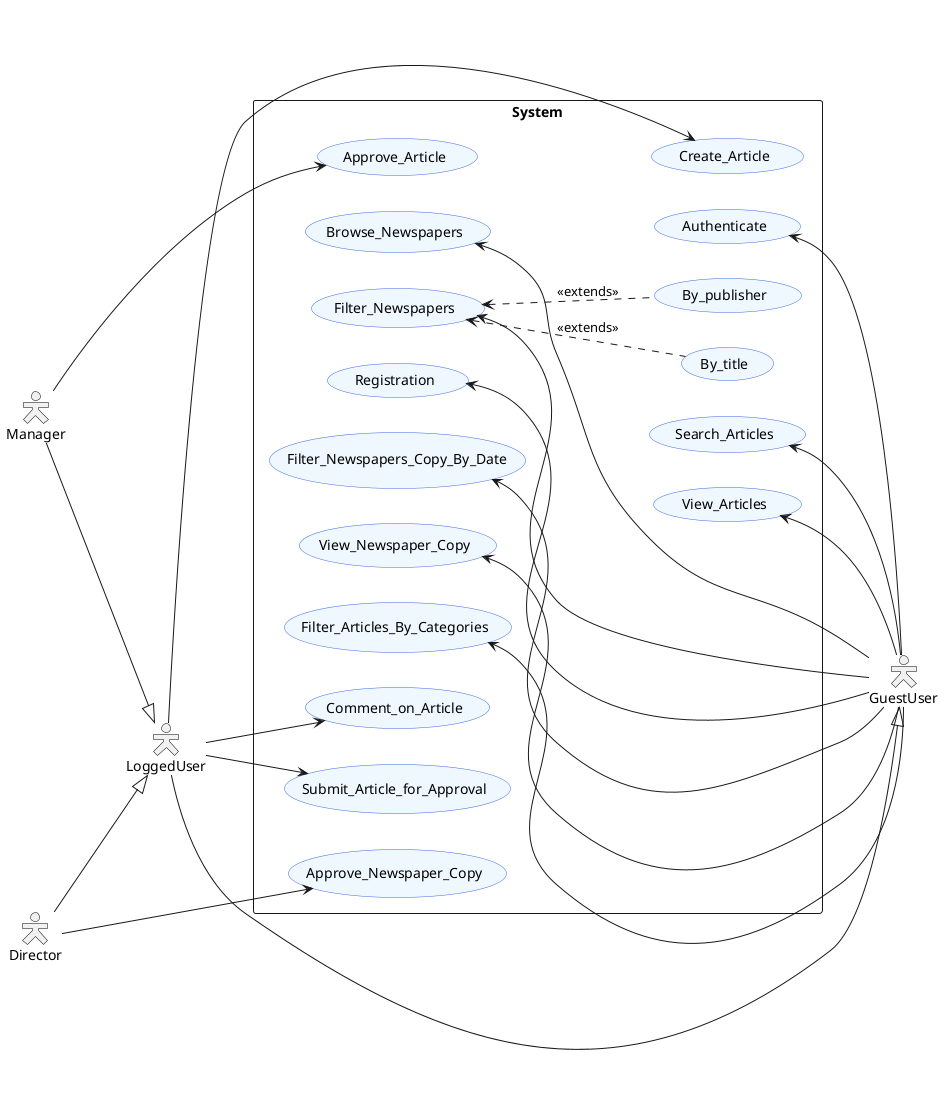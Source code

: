 @startuml Newspaper
skinparam actorStyle Hollow
skinparam actorBorderColor black
skinparam actorFontColor black
skinparam useCaseBackgroundColor AliceBlue
skinparam useCaseBorderColor RoyalBlue
skinparam useCaseFontColor black
skinparam useCaseFontSize 14

actor GuestUser
actor LoggedUser
actor Manager
actor Director
left to right direction

rectangle System {
  usecase Create_Article
  usecase Filter_Newspapers_Copy_By_Date
  usecase Filter_Articles_By_Categories
  usecase Approve_Article
  usecase Authenticate
  usecase Registration
  usecase Browse_Newspapers
  usecase Filter_Newspapers
  usecase View_Newspaper_Copy
  usecase Search_Articles
  usecase Submit_Article_for_Approval
  usecase Comment_on_Article
  usecase Approve_Newspaper_Copy
  usecase By_title
  usecase By_publisher
  usecase View_Articles
}

Registration -[hidden]down-> Search_Articles
Browse_Newspapers -[hidden]down-> Authenticate
Filter_Newspapers_Copy_By_Date -[hidden]down-> View_Articles
Approve_Article -[hidden]down-> Create_Article

GuestUser -up-> Authenticate
GuestUser -up-> Registration
GuestUser -up-> Browse_Newspapers
GuestUser -up-> Filter_Newspapers
GuestUser -up-> View_Articles
GuestUser -up-> Filter_Articles_By_Categories
GuestUser -up-> View_Newspaper_Copy
GuestUser -up-> Search_Articles
GuestUser -up-> Filter_Newspapers_Copy_By_Date

LoggedUser --|> GuestUser
Manager --|> LoggedUser
Director --|> LoggedUser
LoggedUser -down-> Submit_Article_for_Approval
LoggedUser -down-> Create_Article
LoggedUser -down-> Comment_on_Article

Manager -down-> Approve_Article

Director -down-> Approve_Newspaper_Copy
Filter_Newspapers <.. By_publisher : <<extends>>
Filter_Newspapers <.. By_title : <<extends>>
@enduml